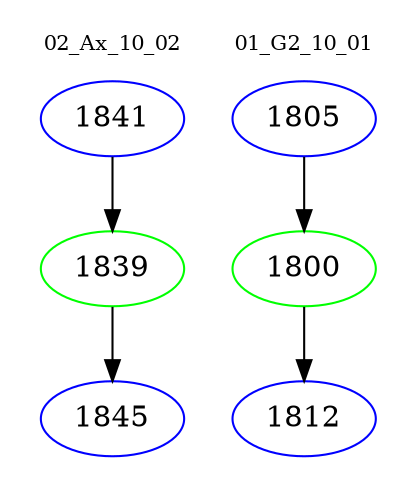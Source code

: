 digraph{
subgraph cluster_0 {
color = white
label = "02_Ax_10_02";
fontsize=10;
T0_1841 [label="1841", color="blue"]
T0_1841 -> T0_1839 [color="black"]
T0_1839 [label="1839", color="green"]
T0_1839 -> T0_1845 [color="black"]
T0_1845 [label="1845", color="blue"]
}
subgraph cluster_1 {
color = white
label = "01_G2_10_01";
fontsize=10;
T1_1805 [label="1805", color="blue"]
T1_1805 -> T1_1800 [color="black"]
T1_1800 [label="1800", color="green"]
T1_1800 -> T1_1812 [color="black"]
T1_1812 [label="1812", color="blue"]
}
}
